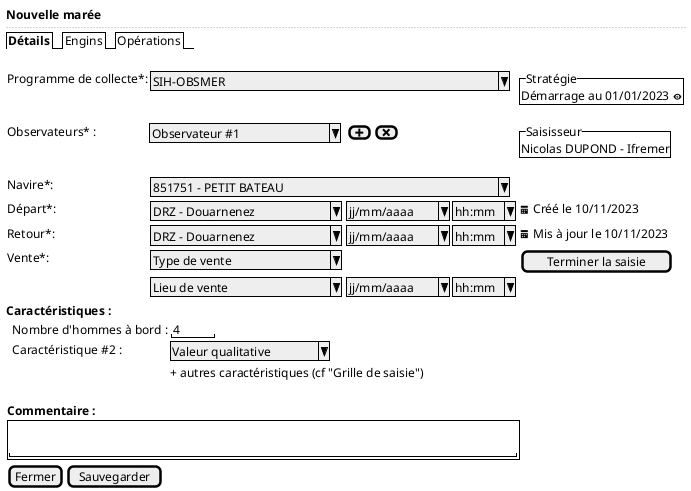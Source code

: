 @startsalt
{
  <b>Nouvelle marée
  ..
  {/ <b>Détails | Engins | Opérations }
  .
  {

      Programme de collecte*:    | { ^SIH-OBSMER                                 ^ } | * | {^"Stratégie"

      Démarrage au 01/01/2023 <&eye> }

      Observateurs* :            | ^ Observateur #1       ^ | { [<&plus>] | [<&x>] } | {^"Saisisseur"
                                                                                               Nicolas DUPOND - Ifremer  }

      Navire*:                   | { ^851751 - PETIT BATEAU                      ^ } | * | .

      Départ*:     | { ^DRZ - Douarnenez      ^ } | { ^ jj/mm/aaaa^  |  ^ hh:mm^ } | <&calendar> Créé le 10/11/2023

      Retour*:     | { ^DRZ - Douarnenez      ^ } | { ^ jj/mm/aaaa^ | ^ hh:mm^ } | <&calendar> Mis à jour le 10/11/2023

      Vente*:     | { ^Type de vente         ^ } | . | [Terminer la saisie]
      .           | { ^Lieu de vente         ^ } | { ^ jj/mm/aaaa^ |  ^ hh:mm^ }

  }

  <b>Caractéristiques :

  {
      . |Nombre d'hommes à bord : | " 4   "
      . |Caractéristique #2 : | ^Valeur qualitative^
      . |. | + autres caractéristiques (cf "Grille de saisie")
      . |.
  }

  {
     <b>Commentaire :

     {+ .
        "                                                               "
     }
  }

  { [Fermer] | [Sauvegarder] }
}
@endsalt
